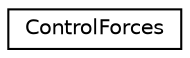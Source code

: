 digraph G
{
  edge [fontname="Helvetica",fontsize="10",labelfontname="Helvetica",labelfontsize="10"];
  node [fontname="Helvetica",fontsize="10",shape=record];
  rankdir=LR;
  Node1 [label="ControlForces",height=0.2,width=0.4,color="black", fillcolor="white", style="filled",URL="$d3/df3/classControlForces.html"];
}
